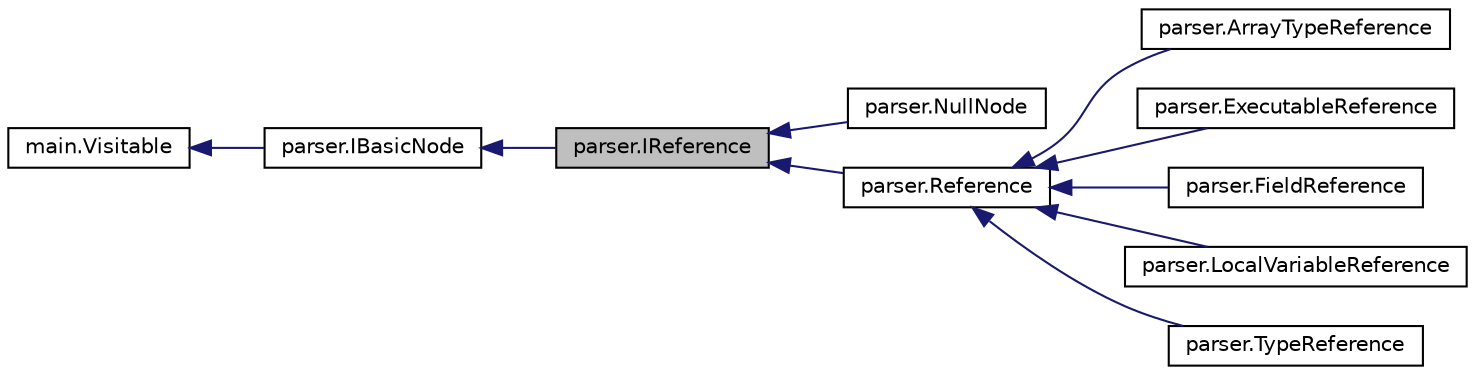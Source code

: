 digraph "parser.IReference"
{
  edge [fontname="Helvetica",fontsize="10",labelfontname="Helvetica",labelfontsize="10"];
  node [fontname="Helvetica",fontsize="10",shape=record];
  rankdir="LR";
  Node1 [label="parser.IReference",height=0.2,width=0.4,color="black", fillcolor="grey75", style="filled", fontcolor="black"];
  Node2 -> Node1 [dir="back",color="midnightblue",fontsize="10",style="solid"];
  Node2 [label="parser.IBasicNode",height=0.2,width=0.4,color="black", fillcolor="white", style="filled",URL="$interfaceparser_1_1_i_basic_node.html"];
  Node3 -> Node2 [dir="back",color="midnightblue",fontsize="10",style="solid"];
  Node3 [label="main.Visitable",height=0.2,width=0.4,color="black", fillcolor="white", style="filled",URL="$interfacemain_1_1_visitable.html"];
  Node1 -> Node4 [dir="back",color="midnightblue",fontsize="10",style="solid"];
  Node4 [label="parser.NullNode",height=0.2,width=0.4,color="black", fillcolor="white", style="filled",URL="$classparser_1_1_null_node.html"];
  Node1 -> Node5 [dir="back",color="midnightblue",fontsize="10",style="solid"];
  Node5 [label="parser.Reference",height=0.2,width=0.4,color="black", fillcolor="white", style="filled",URL="$classparser_1_1_reference.html"];
  Node5 -> Node6 [dir="back",color="midnightblue",fontsize="10",style="solid"];
  Node6 [label="parser.ArrayTypeReference",height=0.2,width=0.4,color="black", fillcolor="white", style="filled",URL="$classparser_1_1_array_type_reference.html"];
  Node5 -> Node7 [dir="back",color="midnightblue",fontsize="10",style="solid"];
  Node7 [label="parser.ExecutableReference",height=0.2,width=0.4,color="black", fillcolor="white", style="filled",URL="$classparser_1_1_executable_reference.html"];
  Node5 -> Node8 [dir="back",color="midnightblue",fontsize="10",style="solid"];
  Node8 [label="parser.FieldReference",height=0.2,width=0.4,color="black", fillcolor="white", style="filled",URL="$classparser_1_1_field_reference.html"];
  Node5 -> Node9 [dir="back",color="midnightblue",fontsize="10",style="solid"];
  Node9 [label="parser.LocalVariableReference",height=0.2,width=0.4,color="black", fillcolor="white", style="filled",URL="$classparser_1_1_local_variable_reference.html"];
  Node5 -> Node10 [dir="back",color="midnightblue",fontsize="10",style="solid"];
  Node10 [label="parser.TypeReference",height=0.2,width=0.4,color="black", fillcolor="white", style="filled",URL="$classparser_1_1_type_reference.html"];
}
